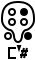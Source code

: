 <?xml version="1.0" encoding="UTF-8"?>
<dia:diagram xmlns:dia="http://www.lysator.liu.se/~alla/dia/">
  <dia:layer name="Segundo Plano" visible="true" active="true">
    <dia:object type="Standard - Beziergon" version="0" id="O0">
      <dia:attribute name="obj_pos">
        <dia:point val="0,-1"/>
      </dia:attribute>
      <dia:attribute name="obj_bb">
        <dia:rectangle val="-0.85,-1.05;0.85,1.05"/>
      </dia:attribute>
      <dia:attribute name="bez_points">
        <dia:point val="0,-1"/>
        <dia:point val="0.8,-1"/>
        <dia:point val="0.8,-0.4"/>
        <dia:point val="0.8,-0.1"/>
        <dia:point val="0.8,0.2"/>
        <dia:point val="0.5,0.4"/>
        <dia:point val="0.4,0.4"/>
        <dia:point val="0.3,0.4"/>
        <dia:point val="0.2,0.6"/>
        <dia:point val="0.2,0.7"/>
        <dia:point val="0.2,0.8"/>
        <dia:point val="0.15,1"/>
        <dia:point val="0,1"/>
        <dia:point val="-0.15,1"/>
        <dia:point val="-0.2,0.8"/>
        <dia:point val="-0.2,0.7"/>
        <dia:point val="-0.2,0.6"/>
        <dia:point val="-0.3,0.4"/>
        <dia:point val="-0.4,0.4"/>
        <dia:point val="-0.5,0.4"/>
        <dia:point val="-0.8,0.2"/>
        <dia:point val="-0.8,-0.1"/>
        <dia:point val="-0.8,-0.4"/>
        <dia:point val="-0.8,-1"/>
      </dia:attribute>
      <dia:attribute name="corner_types">
        <dia:enum val="26590272"/>
        <dia:enum val="0"/>
        <dia:enum val="0"/>
        <dia:enum val="0"/>
        <dia:enum val="0"/>
        <dia:enum val="0"/>
        <dia:enum val="0"/>
        <dia:enum val="0"/>
        <dia:enum val="0"/>
      </dia:attribute>
      <dia:attribute name="show_background">
        <dia:boolean val="true"/>
      </dia:attribute>
    </dia:object>
    <dia:object type="Standard - Ellipse" version="0" id="O1">
      <dia:attribute name="obj_pos">
        <dia:point val="0.15,-0.15"/>
      </dia:attribute>
      <dia:attribute name="obj_bb">
        <dia:rectangle val="0.1,-0.2;0.5,0.2"/>
      </dia:attribute>
      <dia:attribute name="elem_corner">
        <dia:point val="0.15,-0.15"/>
      </dia:attribute>
      <dia:attribute name="elem_width">
        <dia:real val="0.3"/>
      </dia:attribute>
      <dia:attribute name="elem_height">
        <dia:real val="0.3"/>
      </dia:attribute>
      <dia:attribute name="border_width">
        <dia:real val="0.1"/>
      </dia:attribute>
    </dia:object>
    <dia:object type="Standard - Ellipse" version="0" id="O2">
      <dia:attribute name="obj_pos">
        <dia:point val="-0.45,-0.15"/>
      </dia:attribute>
      <dia:attribute name="obj_bb">
        <dia:rectangle val="-0.5,-0.2;-0.1,0.2"/>
      </dia:attribute>
      <dia:attribute name="elem_corner">
        <dia:point val="-0.45,-0.15"/>
      </dia:attribute>
      <dia:attribute name="elem_width">
        <dia:real val="0.3"/>
      </dia:attribute>
      <dia:attribute name="elem_height">
        <dia:real val="0.3"/>
      </dia:attribute>
      <dia:attribute name="border_width">
        <dia:real val="0.1"/>
      </dia:attribute>
    </dia:object>
    <dia:object type="Standard - Ellipse" version="0" id="O3">
      <dia:attribute name="obj_pos">
        <dia:point val="0.15,-0.65"/>
      </dia:attribute>
      <dia:attribute name="obj_bb">
        <dia:rectangle val="0.1,-0.7;0.5,-0.3"/>
      </dia:attribute>
      <dia:attribute name="elem_corner">
        <dia:point val="0.15,-0.65"/>
      </dia:attribute>
      <dia:attribute name="elem_width">
        <dia:real val="0.3"/>
      </dia:attribute>
      <dia:attribute name="elem_height">
        <dia:real val="0.3"/>
      </dia:attribute>
      <dia:attribute name="border_width">
        <dia:real val="0.1"/>
      </dia:attribute>
      <dia:attribute name="inner_color">
        <dia:color val="#000000"/>
      </dia:attribute>
    </dia:object>
    <dia:object type="Standard - Ellipse" version="0" id="O4">
      <dia:attribute name="obj_pos">
        <dia:point val="-0.45,-0.65"/>
      </dia:attribute>
      <dia:attribute name="obj_bb">
        <dia:rectangle val="-0.5,-0.7;-0.1,-0.3"/>
      </dia:attribute>
      <dia:attribute name="elem_corner">
        <dia:point val="-0.45,-0.65"/>
      </dia:attribute>
      <dia:attribute name="elem_width">
        <dia:real val="0.3"/>
      </dia:attribute>
      <dia:attribute name="elem_height">
        <dia:real val="0.3"/>
      </dia:attribute>
      <dia:attribute name="border_width">
        <dia:real val="0.1"/>
      </dia:attribute>
    </dia:object>
    <dia:object type="Standard - Ellipse" version="0" id="O5">
      <dia:attribute name="obj_pos">
        <dia:point val="0.35,0.55"/>
      </dia:attribute>
      <dia:attribute name="obj_bb">
        <dia:rectangle val="0.3,0.5;0.7,0.9"/>
      </dia:attribute>
      <dia:attribute name="elem_corner">
        <dia:point val="0.35,0.55"/>
      </dia:attribute>
      <dia:attribute name="elem_width">
        <dia:real val="0.3"/>
      </dia:attribute>
      <dia:attribute name="elem_height">
        <dia:real val="0.3"/>
      </dia:attribute>
      <dia:attribute name="border_width">
        <dia:real val="0.1"/>
      </dia:attribute>
      <dia:attribute name="inner_color">
        <dia:color val="#000000"/>
      </dia:attribute>
    </dia:object>
    <dia:object type="Standard - Ellipse" version="0" id="O6">
      <dia:attribute name="obj_pos">
        <dia:point val="-0.65,0.55"/>
      </dia:attribute>
      <dia:attribute name="obj_bb">
        <dia:rectangle val="-0.7,0.5;-0.3,0.9"/>
      </dia:attribute>
      <dia:attribute name="elem_corner">
        <dia:point val="-0.65,0.55"/>
      </dia:attribute>
      <dia:attribute name="elem_width">
        <dia:real val="0.3"/>
      </dia:attribute>
      <dia:attribute name="elem_height">
        <dia:real val="0.3"/>
      </dia:attribute>
      <dia:attribute name="border_width">
        <dia:real val="0.1"/>
      </dia:attribute>
    </dia:object>
    <dia:group>
      <dia:object type="Standard - Line" version="0" id="O7">
        <dia:attribute name="obj_pos">
          <dia:point val="0.45,1.3"/>
        </dia:attribute>
        <dia:attribute name="obj_bb">
          <dia:rectangle val="0.238,1.238;0.512,1.862"/>
        </dia:attribute>
        <dia:attribute name="conn_endpoints">
          <dia:point val="0.45,1.3"/>
          <dia:point val="0.3,1.8"/>
        </dia:attribute>
        <dia:attribute name="numcp">
          <dia:int val="1"/>
        </dia:attribute>
      </dia:object>
      <dia:object type="Standard - Line" version="0" id="O8">
        <dia:attribute name="obj_pos">
          <dia:point val="0.3,1.3"/>
        </dia:attribute>
        <dia:attribute name="obj_bb">
          <dia:rectangle val="0.088,1.238;0.362,1.862"/>
        </dia:attribute>
        <dia:attribute name="conn_endpoints">
          <dia:point val="0.3,1.3"/>
          <dia:point val="0.15,1.8"/>
        </dia:attribute>
        <dia:attribute name="numcp">
          <dia:int val="1"/>
        </dia:attribute>
      </dia:object>
      <dia:object type="Standard - Line" version="0" id="O9">
        <dia:attribute name="obj_pos">
          <dia:point val="0.5,1.45"/>
        </dia:attribute>
        <dia:attribute name="obj_bb">
          <dia:rectangle val="0.1,1.4;0.55,1.5"/>
        </dia:attribute>
        <dia:attribute name="conn_endpoints">
          <dia:point val="0.5,1.45"/>
          <dia:point val="0.15,1.45"/>
        </dia:attribute>
        <dia:attribute name="numcp">
          <dia:int val="1"/>
        </dia:attribute>
      </dia:object>
      <dia:object type="Standard - Line" version="0" id="O10">
        <dia:attribute name="obj_pos">
          <dia:point val="0.45,1.65"/>
        </dia:attribute>
        <dia:attribute name="obj_bb">
          <dia:rectangle val="0.05,1.6;0.5,1.7"/>
        </dia:attribute>
        <dia:attribute name="conn_endpoints">
          <dia:point val="0.45,1.65"/>
          <dia:point val="0.1,1.65"/>
        </dia:attribute>
        <dia:attribute name="numcp">
          <dia:int val="1"/>
        </dia:attribute>
      </dia:object>
    </dia:group>
    <dia:object type="Standard - PolyLine" version="0" id="O11">
      <dia:attribute name="obj_pos">
        <dia:point val="-0.1,1.3"/>
      </dia:attribute>
      <dia:attribute name="obj_bb">
        <dia:rectangle val="-0.5,1.25;-0.05,1.85"/>
      </dia:attribute>
      <dia:attribute name="poly_points">
        <dia:point val="-0.1,1.3"/>
        <dia:point val="-0.45,1.3"/>
        <dia:point val="-0.45,1.8"/>
        <dia:point val="-0.1,1.8"/>
      </dia:attribute>
    </dia:object>
    <dia:object type="Standard - Polygon" version="0" id="O12">
      <dia:attribute name="obj_pos">
        <dia:point val="0,1.2"/>
      </dia:attribute>
      <dia:attribute name="obj_bb">
        <dia:rectangle val="-0.069,1.15;0.169,1.508"/>
      </dia:attribute>
      <dia:attribute name="poly_points">
        <dia:point val="0,1.2"/>
        <dia:point val="0.1,1.2"/>
        <dia:point val="0.05,1.35"/>
      </dia:attribute>
      <dia:attribute name="line_width">
        <dia:real val="0.1"/>
      </dia:attribute>
      <dia:attribute name="inner_color">
        <dia:color val="#000000"/>
      </dia:attribute>
      <dia:attribute name="show_background">
        <dia:boolean val="true"/>
      </dia:attribute>
    </dia:object>
  </dia:layer>
</dia:diagram>
